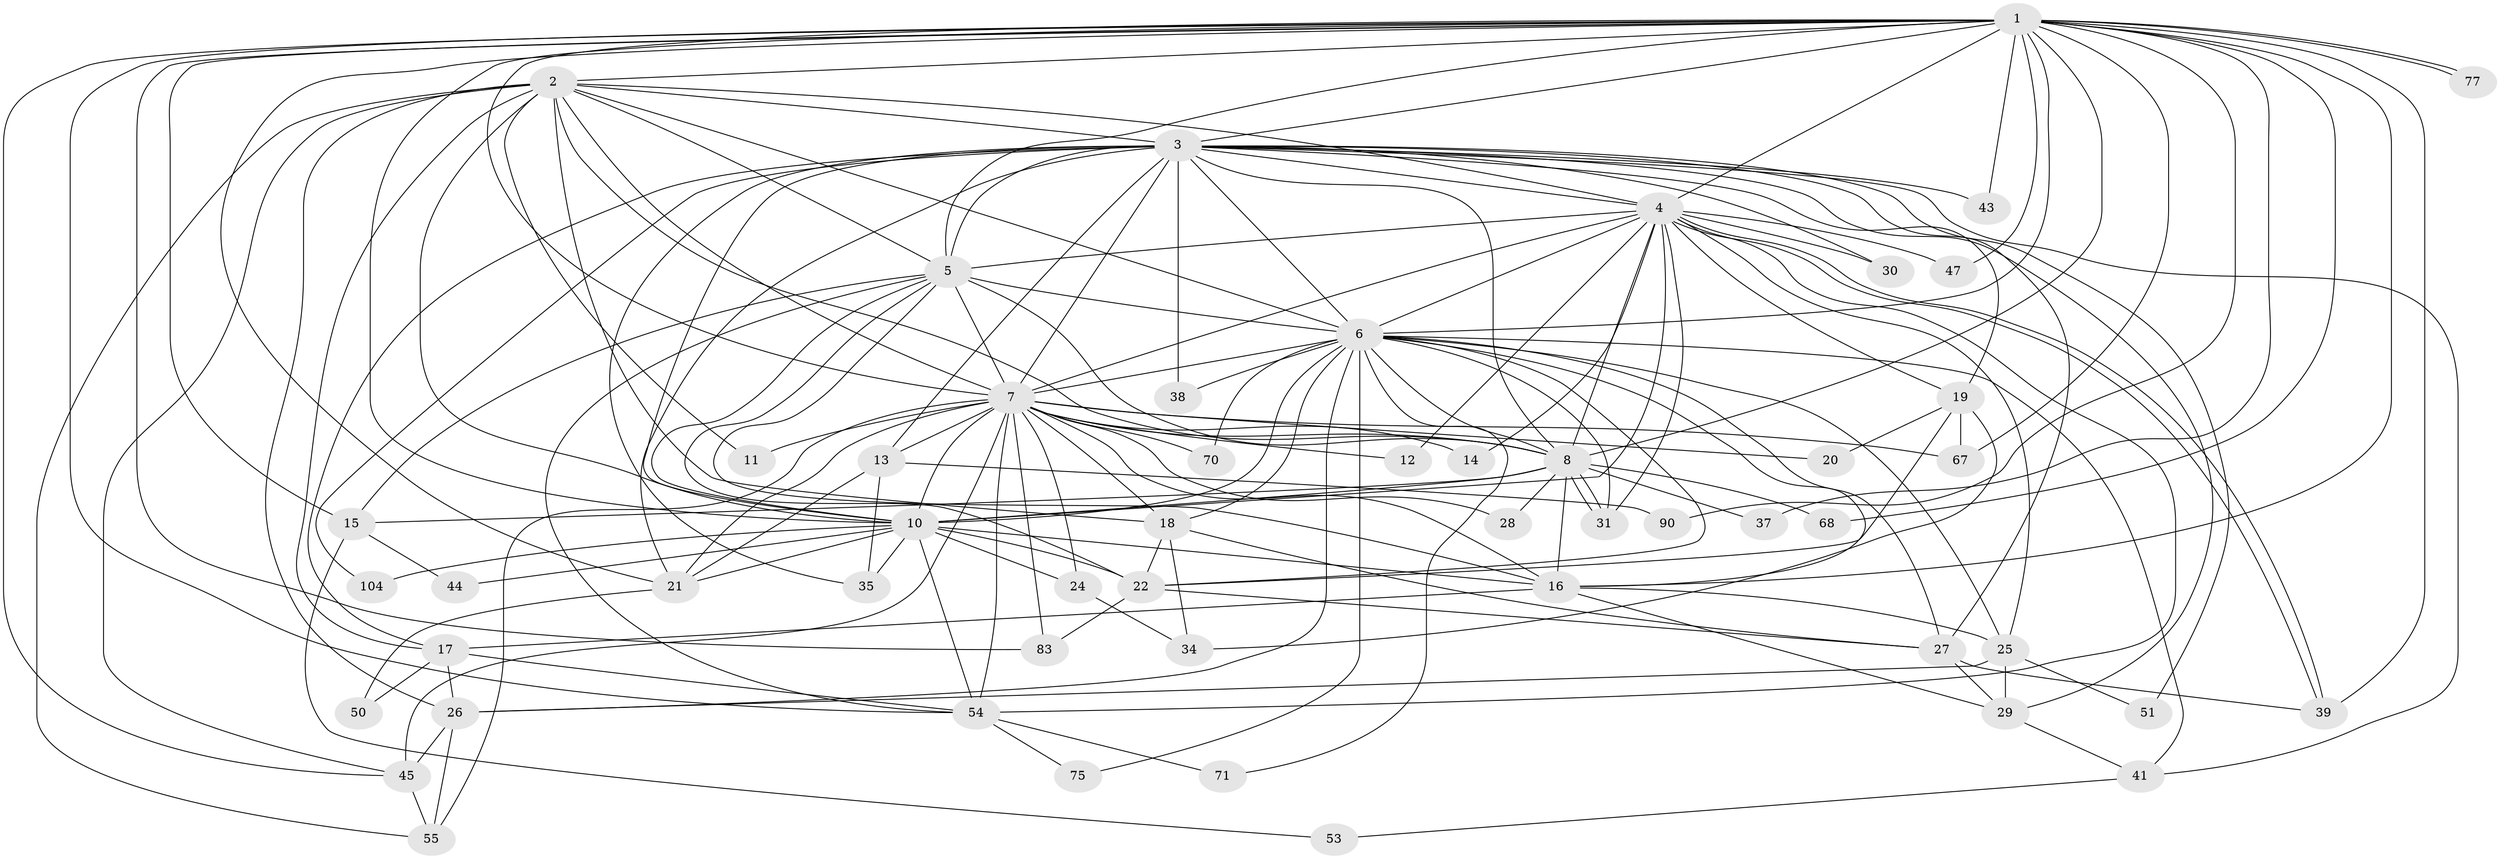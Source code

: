 // original degree distribution, {26: 0.009345794392523364, 17: 0.009345794392523364, 23: 0.028037383177570093, 14: 0.009345794392523364, 15: 0.009345794392523364, 21: 0.018691588785046728, 20: 0.009345794392523364, 2: 0.5420560747663551, 5: 0.037383177570093455, 8: 0.009345794392523364, 6: 0.06542056074766354, 4: 0.07476635514018691, 3: 0.17757009345794392}
// Generated by graph-tools (version 1.1) at 2025/14/03/09/25 04:14:00]
// undirected, 53 vertices, 161 edges
graph export_dot {
graph [start="1"]
  node [color=gray90,style=filled];
  1 [super="+40"];
  2;
  3;
  4;
  5 [super="+97+49+73"];
  6;
  7 [super="+59+9+61"];
  8 [super="+52+32+62+42"];
  10 [super="+63"];
  11;
  12;
  13;
  14;
  15 [super="+58"];
  16 [super="+23+48+85"];
  17 [super="+96"];
  18 [super="+33"];
  19;
  20;
  21 [super="+78+36+81"];
  22 [super="+86+102+65"];
  24;
  25;
  26 [super="+80"];
  27 [super="+57"];
  28;
  29 [super="+66"];
  30;
  31 [super="+107+91+69"];
  34 [super="+93"];
  35 [super="+74"];
  37;
  38;
  39 [super="+88"];
  41 [super="+46"];
  43;
  44 [super="+64"];
  45 [super="+82"];
  47;
  50;
  51;
  53;
  54 [super="+87+76+60"];
  55;
  67 [super="+72"];
  68;
  70;
  71;
  75;
  77;
  83 [super="+103"];
  90;
  104;
  1 -- 2;
  1 -- 3;
  1 -- 4;
  1 -- 5;
  1 -- 6 [weight=2];
  1 -- 7 [weight=2];
  1 -- 8;
  1 -- 10;
  1 -- 15;
  1 -- 16;
  1 -- 37;
  1 -- 43;
  1 -- 45;
  1 -- 47;
  1 -- 54;
  1 -- 67 [weight=2];
  1 -- 68;
  1 -- 77;
  1 -- 77;
  1 -- 83;
  1 -- 90;
  1 -- 39;
  1 -- 21;
  2 -- 3;
  2 -- 4;
  2 -- 5;
  2 -- 6;
  2 -- 7 [weight=2];
  2 -- 8 [weight=2];
  2 -- 10 [weight=2];
  2 -- 11;
  2 -- 17;
  2 -- 18;
  2 -- 26;
  2 -- 55;
  2 -- 45;
  3 -- 4;
  3 -- 5 [weight=2];
  3 -- 6;
  3 -- 7 [weight=2];
  3 -- 8;
  3 -- 10;
  3 -- 13;
  3 -- 17;
  3 -- 19;
  3 -- 27;
  3 -- 30;
  3 -- 38;
  3 -- 41;
  3 -- 43;
  3 -- 51;
  3 -- 104;
  3 -- 35;
  3 -- 29;
  3 -- 21;
  4 -- 5 [weight=2];
  4 -- 6;
  4 -- 7 [weight=2];
  4 -- 8 [weight=2];
  4 -- 10 [weight=2];
  4 -- 12;
  4 -- 14;
  4 -- 19;
  4 -- 25;
  4 -- 30;
  4 -- 39;
  4 -- 39;
  4 -- 47;
  4 -- 31 [weight=2];
  4 -- 54;
  5 -- 6 [weight=2];
  5 -- 7 [weight=2];
  5 -- 8;
  5 -- 10;
  5 -- 15;
  5 -- 54;
  5 -- 22;
  5 -- 16;
  6 -- 7 [weight=2];
  6 -- 8;
  6 -- 10;
  6 -- 18;
  6 -- 25;
  6 -- 26;
  6 -- 27;
  6 -- 38;
  6 -- 41;
  6 -- 70;
  6 -- 71;
  6 -- 75;
  6 -- 31;
  6 -- 22;
  6 -- 16;
  7 -- 8 [weight=3];
  7 -- 10 [weight=2];
  7 -- 20;
  7 -- 21;
  7 -- 24;
  7 -- 67;
  7 -- 70;
  7 -- 11;
  7 -- 12;
  7 -- 13;
  7 -- 14;
  7 -- 18;
  7 -- 83;
  7 -- 28;
  7 -- 45;
  7 -- 55;
  7 -- 16;
  7 -- 54;
  8 -- 10 [weight=2];
  8 -- 16 [weight=3];
  8 -- 28;
  8 -- 31;
  8 -- 31;
  8 -- 37;
  8 -- 68;
  8 -- 15;
  10 -- 21;
  10 -- 22 [weight=2];
  10 -- 24;
  10 -- 35;
  10 -- 44 [weight=2];
  10 -- 104;
  10 -- 54;
  10 -- 16;
  13 -- 35;
  13 -- 90;
  13 -- 21;
  15 -- 44;
  15 -- 53;
  16 -- 17;
  16 -- 25;
  16 -- 29;
  17 -- 50;
  17 -- 54;
  17 -- 26;
  18 -- 27;
  18 -- 34;
  18 -- 22;
  19 -- 20;
  19 -- 22;
  19 -- 34;
  19 -- 67;
  21 -- 50;
  22 -- 83;
  22 -- 27;
  24 -- 34;
  25 -- 29;
  25 -- 51;
  25 -- 26;
  26 -- 55;
  26 -- 45;
  27 -- 29;
  27 -- 39;
  29 -- 41;
  41 -- 53;
  45 -- 55;
  54 -- 75;
  54 -- 71;
}
